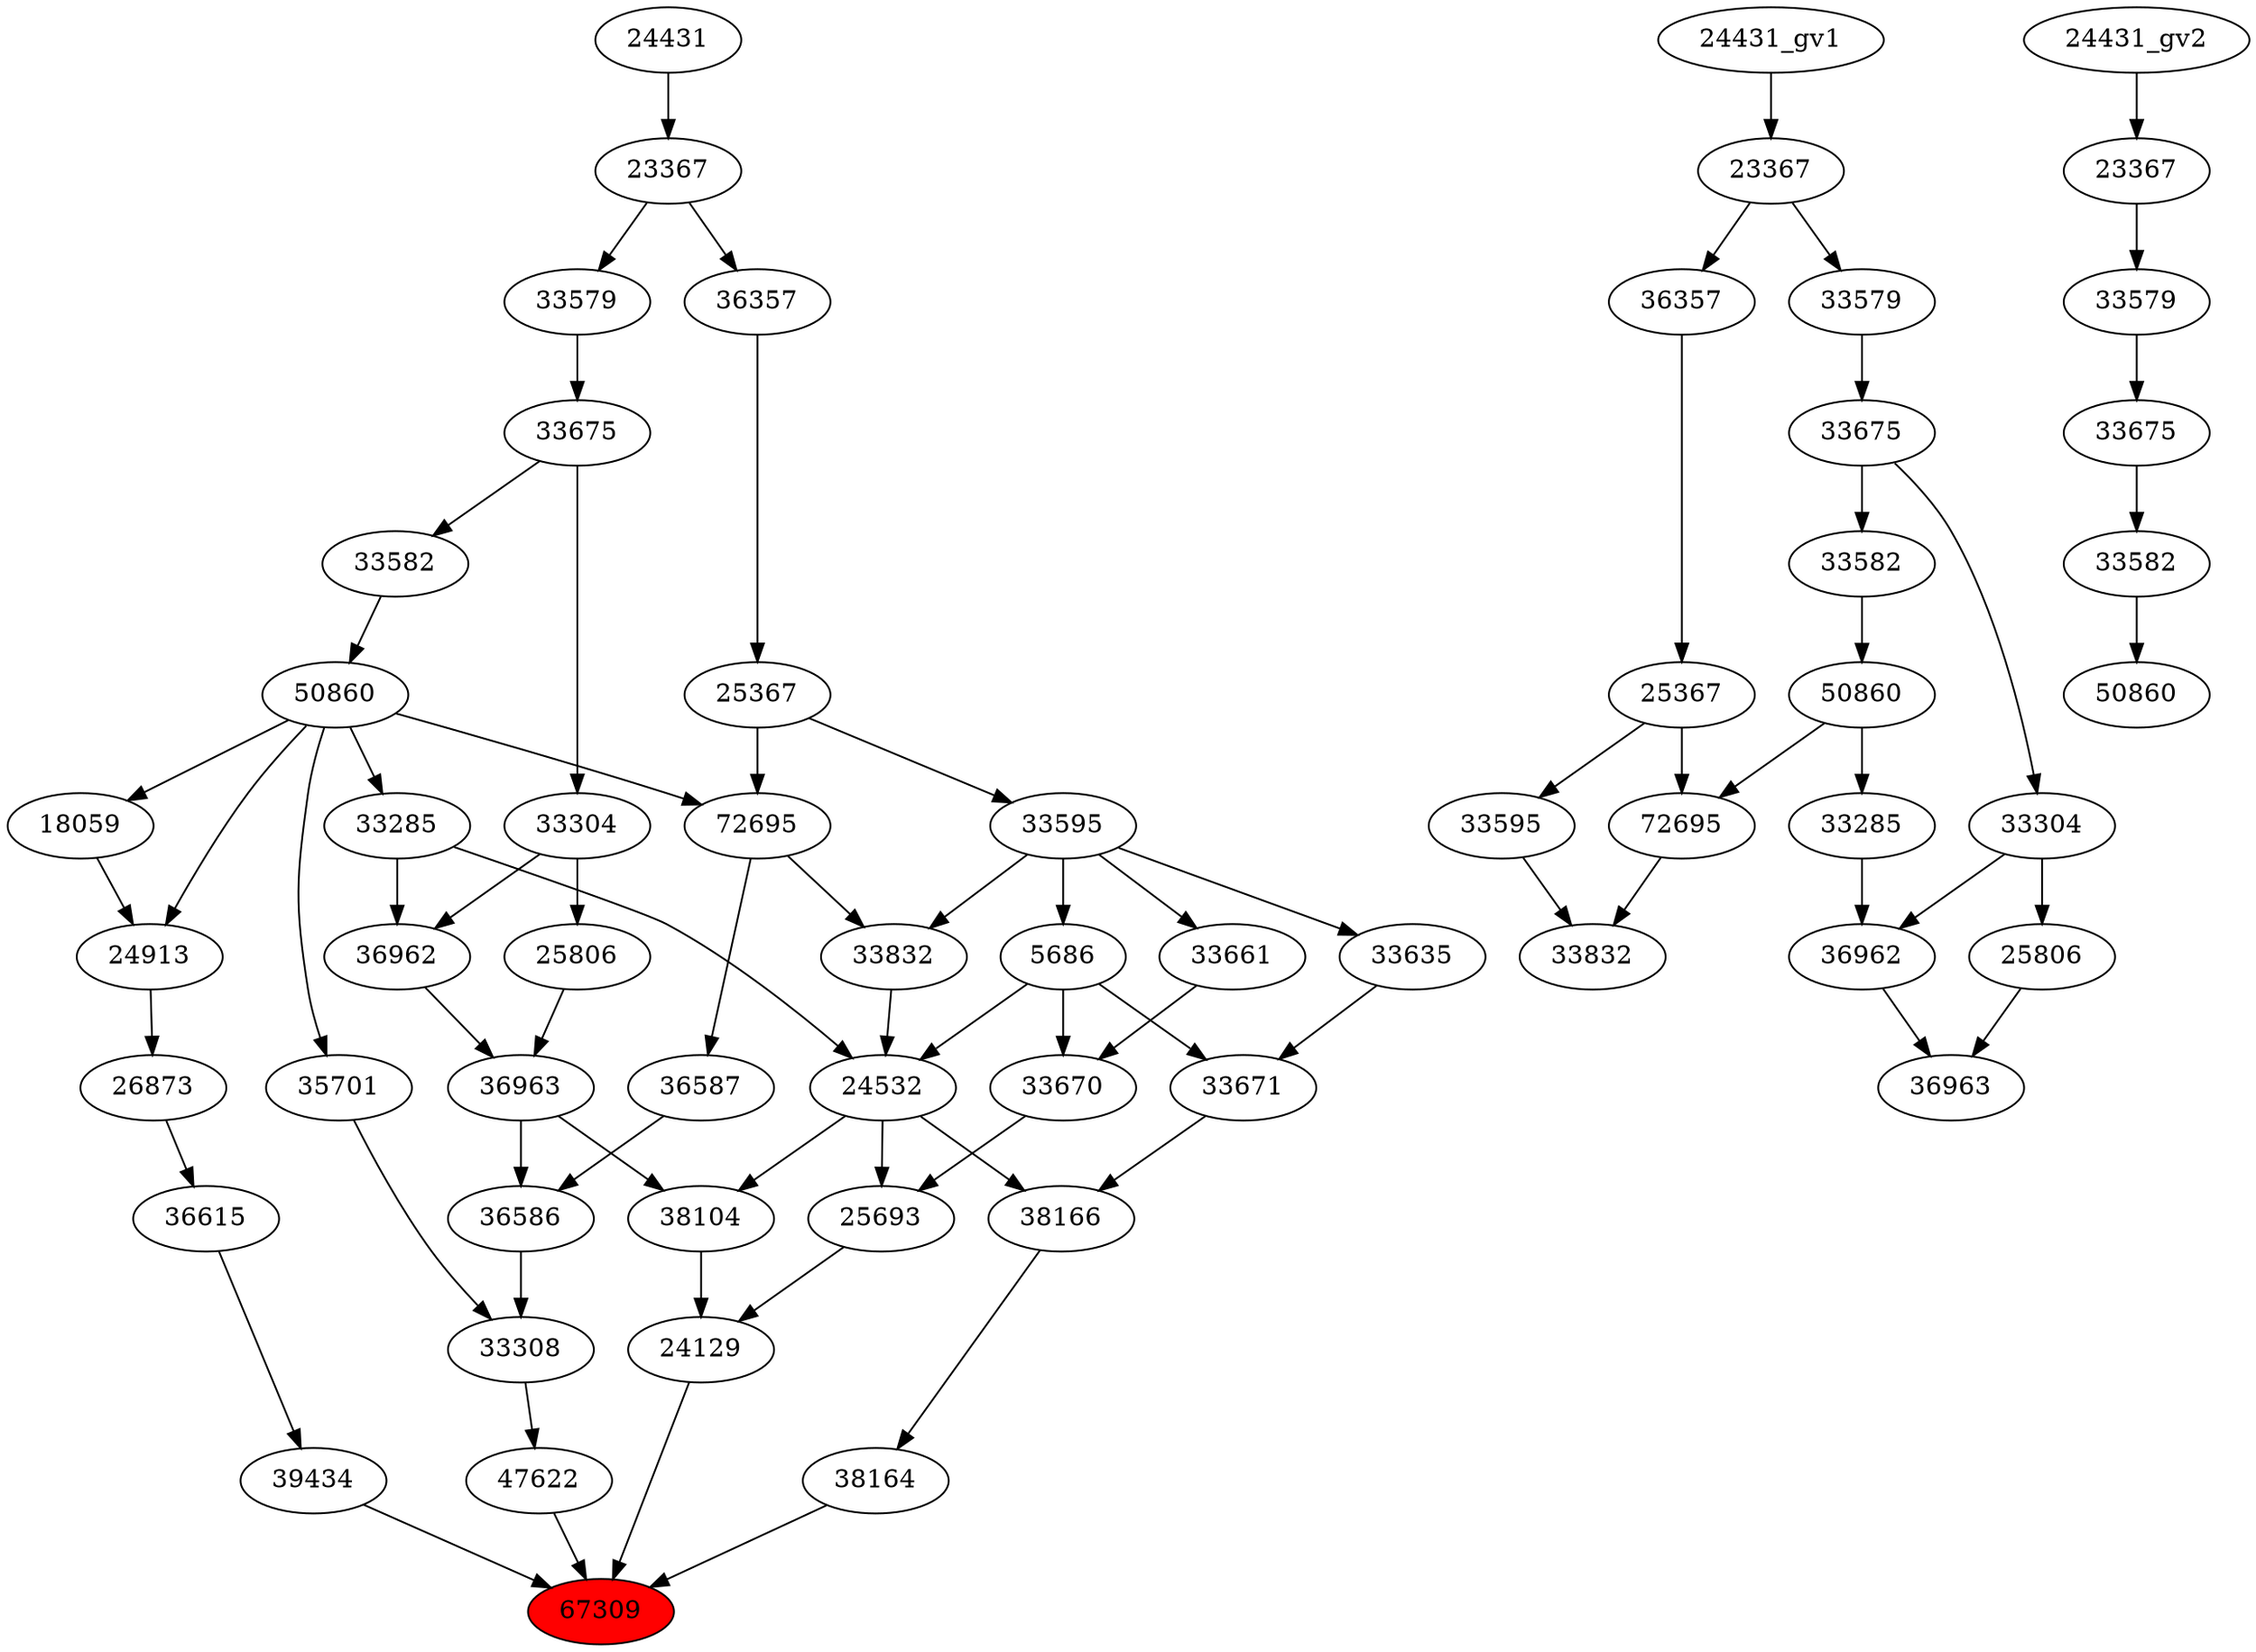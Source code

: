 strict digraph root {
	node [label="\N"];
	{
		node [fillcolor="",
			label="\N",
			style=""
		];
		67309		 [fillcolor=red,
			label=67309,
			style=filled];
		47622		 [label=47622];
		47622 -> 67309;
		24129		 [label=24129];
		24129 -> 67309;
		39434		 [label=39434];
		39434 -> 67309;
		38164		 [label=38164];
		38164 -> 67309;
		33308		 [label=33308];
		33308 -> 47622;
		38104		 [label=38104];
		38104 -> 24129;
		25693		 [label=25693];
		25693 -> 24129;
		36615		 [label=36615];
		36615 -> 39434;
		38166		 [label=38166];
		38166 -> 38164;
		36586		 [label=36586];
		36586 -> 33308;
		35701		 [label=35701];
		35701 -> 33308;
		24532		 [label=24532];
		24532 -> 38104;
		24532 -> 25693;
		24532 -> 38166;
		36963		 [label=36963];
		36963 -> 38104;
		36963 -> 36586;
		33670		 [label=33670];
		33670 -> 25693;
		26873		 [label=26873];
		26873 -> 36615;
		33671		 [label=33671];
		33671 -> 38166;
		36587		 [label=36587];
		36587 -> 36586;
		50860		 [label=50860];
		50860 -> 35701;
		33285		 [label=33285];
		50860 -> 33285;
		24913		 [label=24913];
		50860 -> 24913;
		72695		 [label=72695];
		50860 -> 72695;
		18059		 [label=18059];
		50860 -> 18059;
		33285 -> 24532;
		36962		 [label=36962];
		33285 -> 36962;
		5686		 [label=5686];
		5686 -> 24532;
		5686 -> 33670;
		5686 -> 33671;
		33832		 [label=33832];
		33832 -> 24532;
		36962 -> 36963;
		25806		 [label=25806];
		25806 -> 36963;
		33661		 [label=33661];
		33661 -> 33670;
		24913 -> 26873;
		33635		 [label=33635];
		33635 -> 33671;
		72695 -> 36587;
		72695 -> 33832;
		33582		 [label=33582];
		33582 -> 50860;
		33595		 [label=33595];
		33595 -> 5686;
		33595 -> 33832;
		33595 -> 33661;
		33595 -> 33635;
		33304		 [label=33304];
		33304 -> 36962;
		33304 -> 25806;
		18059 -> 24913;
		25367		 [label=25367];
		25367 -> 72695;
		25367 -> 33595;
		33675		 [label=33675];
		33675 -> 33582;
		33675 -> 33304;
		36357		 [label=36357];
		36357 -> 25367;
		33579		 [label=33579];
		33579 -> 33675;
		23367		 [label=23367];
		23367 -> 36357;
		23367 -> 33579;
		24431		 [label=24431];
		24431 -> 23367;
	}
	{
		node [label="\N"];
		"36963_gv1"		 [label=36963];
		"36962_gv1"		 [label=36962];
		"36962_gv1" -> "36963_gv1";
		"25806_gv1"		 [label=25806];
		"25806_gv1" -> "36963_gv1";
		"50860_gv1"		 [label=50860];
		"33285_gv1"		 [label=33285];
		"50860_gv1" -> "33285_gv1";
		"72695_gv1"		 [label=72695];
		"50860_gv1" -> "72695_gv1";
		"33582_gv1"		 [label=33582];
		"33582_gv1" -> "50860_gv1";
		"33285_gv1" -> "36962_gv1";
		"33832_gv1"		 [label=33832];
		"72695_gv1" -> "33832_gv1";
		"33595_gv1"		 [label=33595];
		"33595_gv1" -> "33832_gv1";
		"33304_gv1"		 [label=33304];
		"33304_gv1" -> "36962_gv1";
		"33304_gv1" -> "25806_gv1";
		"25367_gv1"		 [label=25367];
		"25367_gv1" -> "72695_gv1";
		"25367_gv1" -> "33595_gv1";
		"33675_gv1"		 [label=33675];
		"33675_gv1" -> "33582_gv1";
		"33675_gv1" -> "33304_gv1";
		"36357_gv1"		 [label=36357];
		"36357_gv1" -> "25367_gv1";
		"33579_gv1"		 [label=33579];
		"33579_gv1" -> "33675_gv1";
		"23367_gv1"		 [label=23367];
		"23367_gv1" -> "36357_gv1";
		"23367_gv1" -> "33579_gv1";
		"24431_gv1" -> "23367_gv1";
	}
	{
		node [label="\N"];
		"50860_gv2"		 [label=50860];
		"33582_gv2"		 [label=33582];
		"33582_gv2" -> "50860_gv2";
		"33675_gv2"		 [label=33675];
		"33675_gv2" -> "33582_gv2";
		"33579_gv2"		 [label=33579];
		"33579_gv2" -> "33675_gv2";
		"23367_gv2"		 [label=23367];
		"23367_gv2" -> "33579_gv2";
		"24431_gv2" -> "23367_gv2";
	}
}

